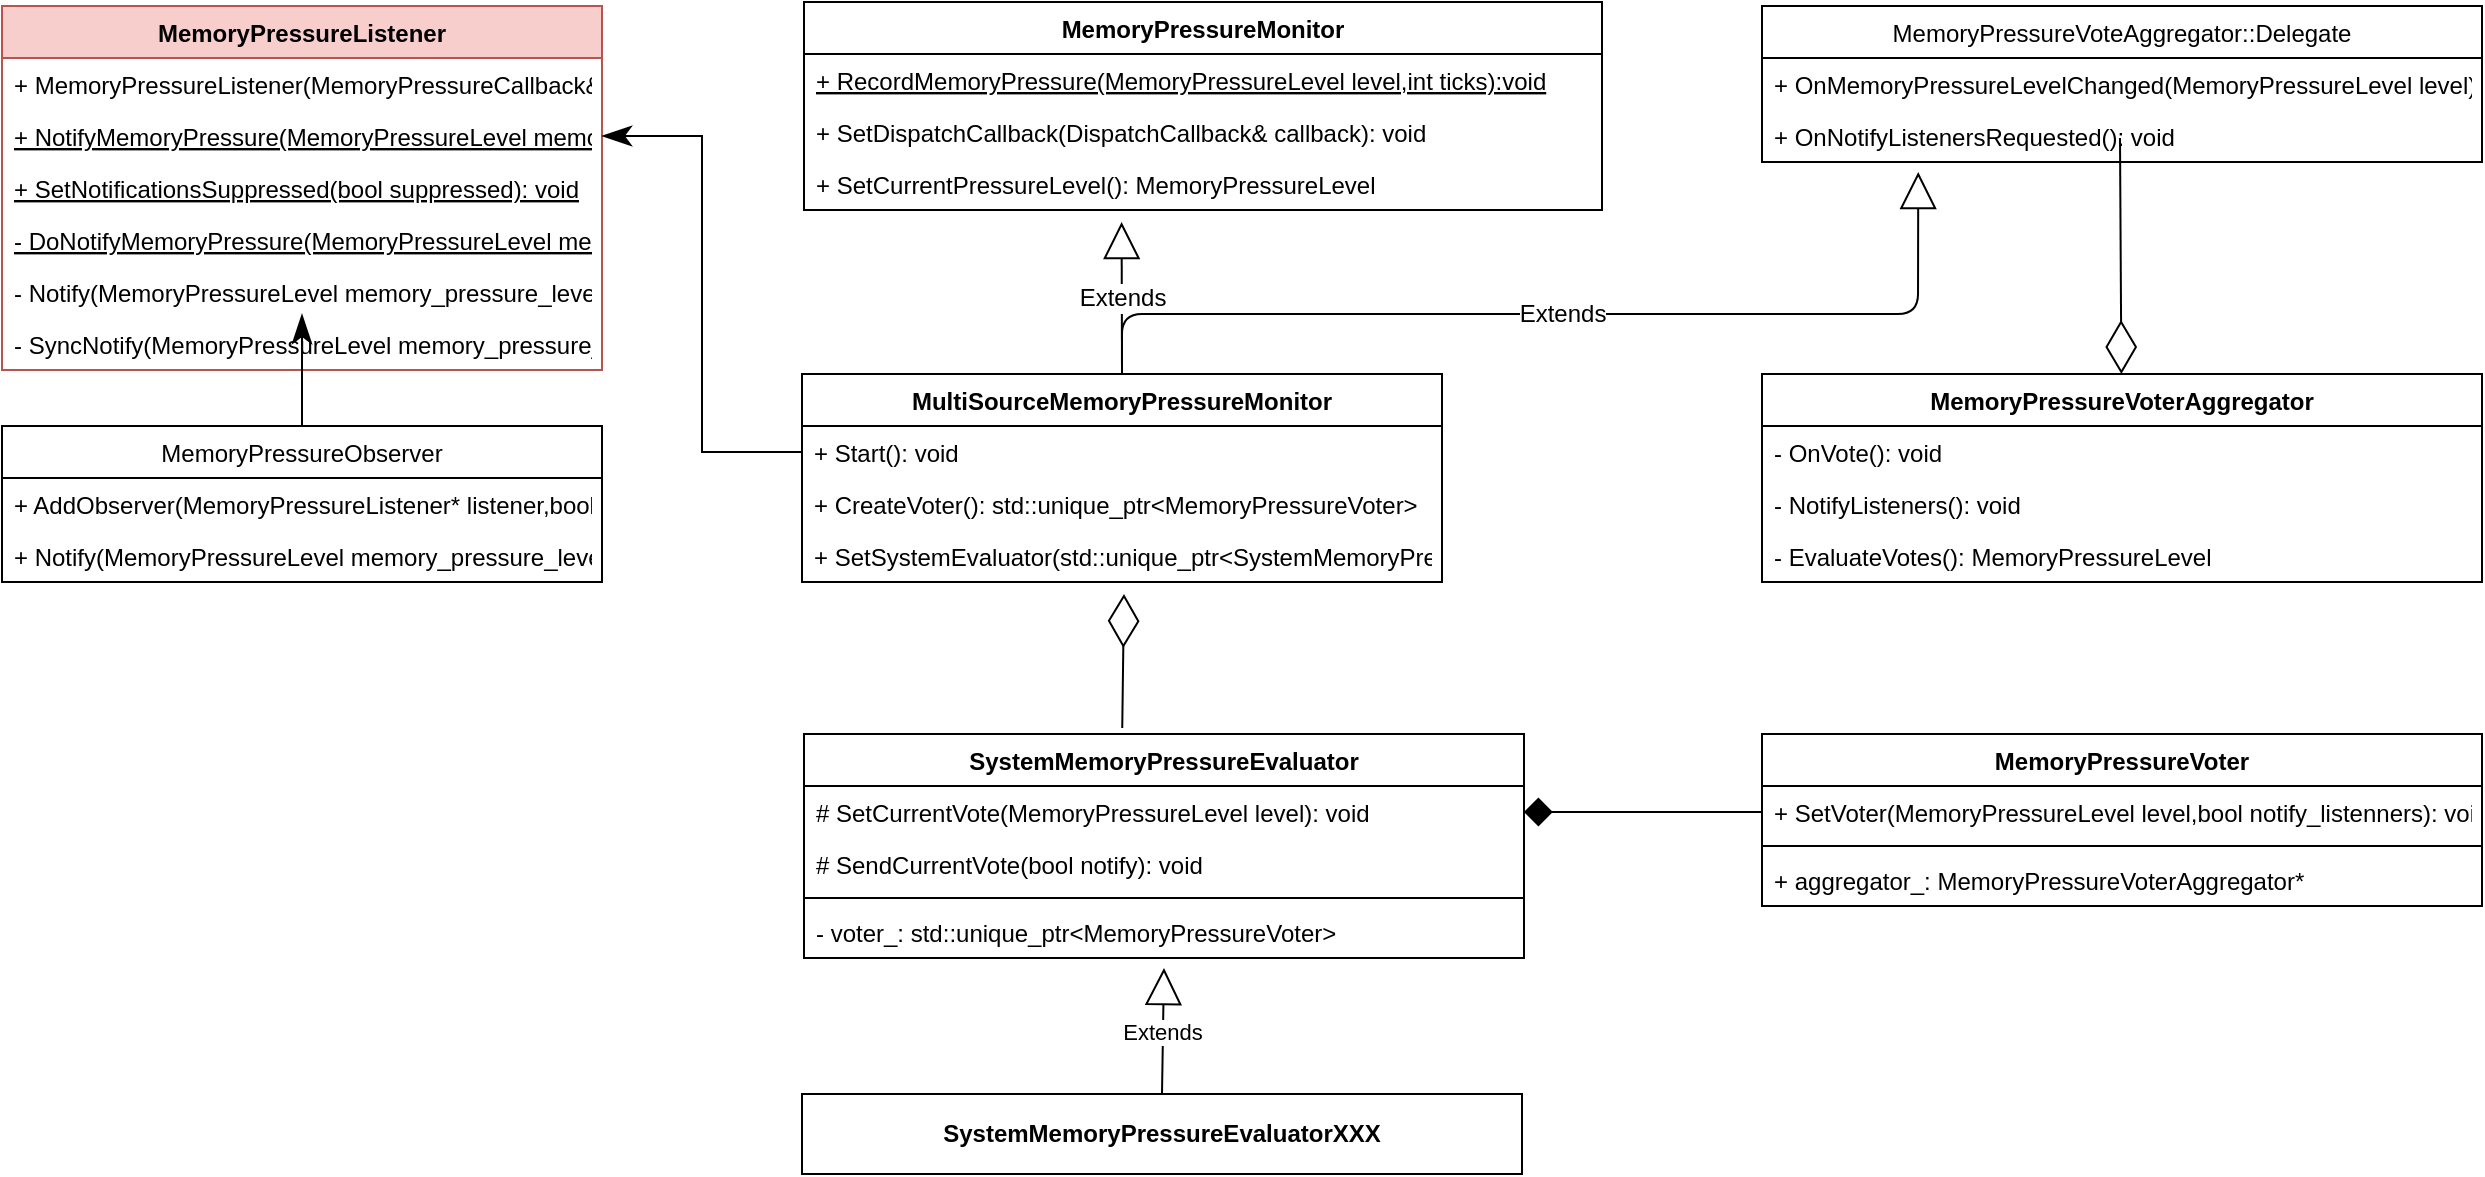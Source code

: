 <mxfile version="13.4.5" type="device"><diagram id="TqlcU-rod6UXtBbF7EbC" name="Page-1"><mxGraphModel dx="1422" dy="-347" grid="1" gridSize="10" guides="1" tooltips="1" connect="1" arrows="1" fold="1" page="1" pageScale="1" pageWidth="827" pageHeight="1169" math="0" shadow="0"><root><mxCell id="0"/><mxCell id="1" parent="0"/><mxCell id="CxwFCGkNEML4AlBxMhuO-1" value="" style="endArrow=diamond;endFill=1;endSize=12;html=1;strokeWidth=1;fontSize=12;entryX=1;entryY=0.5;entryDx=0;entryDy=0;exitX=0;exitY=0.5;exitDx=0;exitDy=0;" edge="1" parent="1" source="CxwFCGkNEML4AlBxMhuO-20" target="CxwFCGkNEML4AlBxMhuO-15"><mxGeometry width="160" relative="1" as="geometry"><mxPoint x="1450" y="1630" as="sourcePoint"/><mxPoint x="1610" y="1630" as="targetPoint"/></mxGeometry></mxCell><mxCell id="CxwFCGkNEML4AlBxMhuO-2" value="MultiSourceMemoryPressureMonitor" style="swimlane;fontStyle=1;align=center;verticalAlign=top;childLayout=stackLayout;horizontal=1;startSize=26;horizontalStack=0;resizeParent=1;resizeParentMax=0;resizeLast=0;collapsible=1;marginBottom=0;fontSize=12;" vertex="1" parent="1"><mxGeometry x="880" y="1680" width="320" height="104" as="geometry"/></mxCell><mxCell id="CxwFCGkNEML4AlBxMhuO-3" value="+ Start(): void" style="text;strokeColor=none;fillColor=none;align=left;verticalAlign=top;spacingLeft=4;spacingRight=4;overflow=hidden;rotatable=0;points=[[0,0.5],[1,0.5]];portConstraint=eastwest;" vertex="1" parent="CxwFCGkNEML4AlBxMhuO-2"><mxGeometry y="26" width="320" height="26" as="geometry"/></mxCell><mxCell id="CxwFCGkNEML4AlBxMhuO-4" value="+ CreateVoter(): std::unique_ptr&lt;MemoryPressureVoter&gt;" style="text;strokeColor=none;fillColor=none;align=left;verticalAlign=top;spacingLeft=4;spacingRight=4;overflow=hidden;rotatable=0;points=[[0,0.5],[1,0.5]];portConstraint=eastwest;" vertex="1" parent="CxwFCGkNEML4AlBxMhuO-2"><mxGeometry y="52" width="320" height="26" as="geometry"/></mxCell><mxCell id="CxwFCGkNEML4AlBxMhuO-5" value="+ SetSystemEvaluator(std::unique_ptr&lt;SystemMemoryPressureEvaluator&gt; evaluator) :void" style="text;strokeColor=none;fillColor=none;align=left;verticalAlign=top;spacingLeft=4;spacingRight=4;overflow=hidden;rotatable=0;points=[[0,0.5],[1,0.5]];portConstraint=eastwest;" vertex="1" parent="CxwFCGkNEML4AlBxMhuO-2"><mxGeometry y="78" width="320" height="26" as="geometry"/></mxCell><mxCell id="CxwFCGkNEML4AlBxMhuO-6" value="MemoryPressureVoterAggregator" style="swimlane;fontStyle=1;align=center;verticalAlign=top;childLayout=stackLayout;horizontal=1;startSize=26;horizontalStack=0;resizeParent=1;resizeParentMax=0;resizeLast=0;collapsible=1;marginBottom=0;fontSize=12;" vertex="1" parent="1"><mxGeometry x="1360" y="1680" width="360" height="104" as="geometry"/></mxCell><mxCell id="CxwFCGkNEML4AlBxMhuO-7" value="- OnVote(): void" style="text;strokeColor=none;fillColor=none;align=left;verticalAlign=top;spacingLeft=4;spacingRight=4;overflow=hidden;rotatable=0;points=[[0,0.5],[1,0.5]];portConstraint=eastwest;" vertex="1" parent="CxwFCGkNEML4AlBxMhuO-6"><mxGeometry y="26" width="360" height="26" as="geometry"/></mxCell><mxCell id="CxwFCGkNEML4AlBxMhuO-8" value="- NotifyListeners(): void" style="text;strokeColor=none;fillColor=none;align=left;verticalAlign=top;spacingLeft=4;spacingRight=4;overflow=hidden;rotatable=0;points=[[0,0.5],[1,0.5]];portConstraint=eastwest;" vertex="1" parent="CxwFCGkNEML4AlBxMhuO-6"><mxGeometry y="52" width="360" height="26" as="geometry"/></mxCell><mxCell id="CxwFCGkNEML4AlBxMhuO-9" value="- EvaluateVotes(): MemoryPressureLevel" style="text;strokeColor=none;fillColor=none;align=left;verticalAlign=top;spacingLeft=4;spacingRight=4;overflow=hidden;rotatable=0;points=[[0,0.5],[1,0.5]];portConstraint=eastwest;" vertex="1" parent="CxwFCGkNEML4AlBxMhuO-6"><mxGeometry y="78" width="360" height="26" as="geometry"/></mxCell><mxCell id="CxwFCGkNEML4AlBxMhuO-10" value="" style="endArrow=diamondThin;endFill=0;endSize=24;html=1;strokeWidth=1;fontSize=12;" edge="1" parent="1" target="CxwFCGkNEML4AlBxMhuO-6"><mxGeometry width="160" relative="1" as="geometry"><mxPoint x="1539" y="1562" as="sourcePoint"/><mxPoint x="1610" y="1610" as="targetPoint"/></mxGeometry></mxCell><mxCell id="CxwFCGkNEML4AlBxMhuO-11" value="Extends" style="endArrow=block;endSize=16;endFill=0;html=1;strokeWidth=1;fontSize=12;exitX=0.5;exitY=0;exitDx=0;exitDy=0;entryX=0.398;entryY=1.231;entryDx=0;entryDy=0;entryPerimeter=0;" edge="1" parent="1" source="CxwFCGkNEML4AlBxMhuO-2" target="CxwFCGkNEML4AlBxMhuO-26"><mxGeometry width="160" relative="1" as="geometry"><mxPoint x="1450" y="1610" as="sourcePoint"/><mxPoint x="1610" y="1610" as="targetPoint"/></mxGeometry></mxCell><mxCell id="CxwFCGkNEML4AlBxMhuO-12" value="Extends" style="endArrow=block;endSize=16;endFill=0;html=1;strokeWidth=1;fontSize=12;exitX=0.5;exitY=0;exitDx=0;exitDy=0;entryX=0.217;entryY=1.192;entryDx=0;entryDy=0;entryPerimeter=0;" edge="1" parent="1" source="CxwFCGkNEML4AlBxMhuO-2" target="CxwFCGkNEML4AlBxMhuO-29"><mxGeometry width="160" relative="1" as="geometry"><mxPoint x="1450" y="1610" as="sourcePoint"/><mxPoint x="1610" y="1610" as="targetPoint"/><Array as="points"><mxPoint x="1040" y="1650"/><mxPoint x="1438" y="1650"/></Array></mxGeometry></mxCell><mxCell id="CxwFCGkNEML4AlBxMhuO-13" value="" style="endArrow=diamondThin;endFill=0;endSize=24;html=1;strokeWidth=1;fontSize=12;exitX=0.442;exitY=-0.027;exitDx=0;exitDy=0;exitPerimeter=0;" edge="1" parent="1" source="CxwFCGkNEML4AlBxMhuO-14"><mxGeometry width="160" relative="1" as="geometry"><mxPoint x="1041" y="1840" as="sourcePoint"/><mxPoint x="1041" y="1790" as="targetPoint"/></mxGeometry></mxCell><mxCell id="CxwFCGkNEML4AlBxMhuO-14" value="SystemMemoryPressureEvaluator" style="swimlane;fontStyle=1;align=center;verticalAlign=top;childLayout=stackLayout;horizontal=1;startSize=26;horizontalStack=0;resizeParent=1;resizeParentMax=0;resizeLast=0;collapsible=1;marginBottom=0;fontSize=12;" vertex="1" parent="1"><mxGeometry x="881" y="1860" width="360" height="112" as="geometry"/></mxCell><mxCell id="CxwFCGkNEML4AlBxMhuO-15" value="# SetCurrentVote(MemoryPressureLevel level): void" style="text;strokeColor=none;fillColor=none;align=left;verticalAlign=top;spacingLeft=4;spacingRight=4;overflow=hidden;rotatable=0;points=[[0,0.5],[1,0.5]];portConstraint=eastwest;" vertex="1" parent="CxwFCGkNEML4AlBxMhuO-14"><mxGeometry y="26" width="360" height="26" as="geometry"/></mxCell><mxCell id="CxwFCGkNEML4AlBxMhuO-16" value="# SendCurrentVote(bool notify): void" style="text;strokeColor=none;fillColor=none;align=left;verticalAlign=top;spacingLeft=4;spacingRight=4;overflow=hidden;rotatable=0;points=[[0,0.5],[1,0.5]];portConstraint=eastwest;" vertex="1" parent="CxwFCGkNEML4AlBxMhuO-14"><mxGeometry y="52" width="360" height="26" as="geometry"/></mxCell><mxCell id="CxwFCGkNEML4AlBxMhuO-17" value="" style="line;strokeWidth=1;fillColor=none;align=left;verticalAlign=middle;spacingTop=-1;spacingLeft=3;spacingRight=3;rotatable=0;labelPosition=right;points=[];portConstraint=eastwest;" vertex="1" parent="CxwFCGkNEML4AlBxMhuO-14"><mxGeometry y="78" width="360" height="8" as="geometry"/></mxCell><mxCell id="CxwFCGkNEML4AlBxMhuO-18" value="- voter_: std::unique_ptr&lt;MemoryPressureVoter&gt;" style="text;strokeColor=none;fillColor=none;align=left;verticalAlign=top;spacingLeft=4;spacingRight=4;overflow=hidden;rotatable=0;points=[[0,0.5],[1,0.5]];portConstraint=eastwest;" vertex="1" parent="CxwFCGkNEML4AlBxMhuO-14"><mxGeometry y="86" width="360" height="26" as="geometry"/></mxCell><mxCell id="CxwFCGkNEML4AlBxMhuO-19" value="MemoryPressureVoter" style="swimlane;fontStyle=1;align=center;verticalAlign=top;childLayout=stackLayout;horizontal=1;startSize=26;horizontalStack=0;resizeParent=1;resizeParentMax=0;resizeLast=0;collapsible=1;marginBottom=0;fontSize=12;" vertex="1" parent="1"><mxGeometry x="1360" y="1860" width="360" height="86" as="geometry"/></mxCell><mxCell id="CxwFCGkNEML4AlBxMhuO-20" value="+ SetVoter(MemoryPressureLevel level,bool notify_listenners): void" style="text;strokeColor=none;fillColor=none;align=left;verticalAlign=top;spacingLeft=4;spacingRight=4;overflow=hidden;rotatable=0;points=[[0,0.5],[1,0.5]];portConstraint=eastwest;" vertex="1" parent="CxwFCGkNEML4AlBxMhuO-19"><mxGeometry y="26" width="360" height="26" as="geometry"/></mxCell><mxCell id="CxwFCGkNEML4AlBxMhuO-21" value="" style="line;strokeWidth=1;fillColor=none;align=left;verticalAlign=middle;spacingTop=-1;spacingLeft=3;spacingRight=3;rotatable=0;labelPosition=right;points=[];portConstraint=eastwest;" vertex="1" parent="CxwFCGkNEML4AlBxMhuO-19"><mxGeometry y="52" width="360" height="8" as="geometry"/></mxCell><mxCell id="CxwFCGkNEML4AlBxMhuO-22" value="+ aggregator_: MemoryPressureVoterAggregator*" style="text;strokeColor=none;fillColor=none;align=left;verticalAlign=top;spacingLeft=4;spacingRight=4;overflow=hidden;rotatable=0;points=[[0,0.5],[1,0.5]];portConstraint=eastwest;" vertex="1" parent="CxwFCGkNEML4AlBxMhuO-19"><mxGeometry y="60" width="360" height="26" as="geometry"/></mxCell><mxCell id="CxwFCGkNEML4AlBxMhuO-23" value="MemoryPressureMonitor" style="swimlane;fontStyle=1;align=center;verticalAlign=top;childLayout=stackLayout;horizontal=1;startSize=26;horizontalStack=0;resizeParent=1;resizeParentMax=0;resizeLast=0;collapsible=1;marginBottom=0;fontSize=12;" vertex="1" parent="1"><mxGeometry x="881" y="1494" width="399" height="104" as="geometry"/></mxCell><mxCell id="CxwFCGkNEML4AlBxMhuO-24" value="+ RecordMemoryPressure(MemoryPressureLevel level,int ticks):void" style="text;strokeColor=none;fillColor=none;align=left;verticalAlign=top;spacingLeft=4;spacingRight=4;overflow=hidden;rotatable=0;points=[[0,0.5],[1,0.5]];portConstraint=eastwest;fontStyle=4" vertex="1" parent="CxwFCGkNEML4AlBxMhuO-23"><mxGeometry y="26" width="399" height="26" as="geometry"/></mxCell><mxCell id="CxwFCGkNEML4AlBxMhuO-25" value="+ SetDispatchCallback(DispatchCallback&amp; callback): void" style="text;strokeColor=none;fillColor=none;align=left;verticalAlign=top;spacingLeft=4;spacingRight=4;overflow=hidden;rotatable=0;points=[[0,0.5],[1,0.5]];portConstraint=eastwest;fontStyle=0" vertex="1" parent="CxwFCGkNEML4AlBxMhuO-23"><mxGeometry y="52" width="399" height="26" as="geometry"/></mxCell><mxCell id="CxwFCGkNEML4AlBxMhuO-26" value="+ SetCurrentPressureLevel(): MemoryPressureLevel" style="text;strokeColor=none;fillColor=none;align=left;verticalAlign=top;spacingLeft=4;spacingRight=4;overflow=hidden;rotatable=0;points=[[0,0.5],[1,0.5]];portConstraint=eastwest;fontStyle=0" vertex="1" parent="CxwFCGkNEML4AlBxMhuO-23"><mxGeometry y="78" width="399" height="26" as="geometry"/></mxCell><mxCell id="CxwFCGkNEML4AlBxMhuO-27" value="MemoryPressureVoteAggregator::Delegate" style="swimlane;fontStyle=0;childLayout=stackLayout;horizontal=1;startSize=26;fillColor=none;horizontalStack=0;resizeParent=1;resizeParentMax=0;resizeLast=0;collapsible=1;marginBottom=0;fontSize=12;align=center;" vertex="1" parent="1"><mxGeometry x="1360" y="1496" width="360" height="78" as="geometry"/></mxCell><mxCell id="CxwFCGkNEML4AlBxMhuO-28" value="+ OnMemoryPressureLevelChanged(MemoryPressureLevel level): void" style="text;strokeColor=none;fillColor=none;align=left;verticalAlign=top;spacingLeft=4;spacingRight=4;overflow=hidden;rotatable=0;points=[[0,0.5],[1,0.5]];portConstraint=eastwest;" vertex="1" parent="CxwFCGkNEML4AlBxMhuO-27"><mxGeometry y="26" width="360" height="26" as="geometry"/></mxCell><mxCell id="CxwFCGkNEML4AlBxMhuO-29" value="+ OnNotifyListenersRequested(): void" style="text;strokeColor=none;fillColor=none;align=left;verticalAlign=top;spacingLeft=4;spacingRight=4;overflow=hidden;rotatable=0;points=[[0,0.5],[1,0.5]];portConstraint=eastwest;" vertex="1" parent="CxwFCGkNEML4AlBxMhuO-27"><mxGeometry y="52" width="360" height="26" as="geometry"/></mxCell><mxCell id="CxwFCGkNEML4AlBxMhuO-30" value="MemoryPressureListener" style="swimlane;fontStyle=1;align=center;verticalAlign=top;childLayout=stackLayout;horizontal=1;startSize=26;horizontalStack=0;resizeParent=1;resizeParentMax=0;resizeLast=0;collapsible=1;marginBottom=0;fontSize=12;fillColor=#f8cecc;strokeColor=#b85450;" vertex="1" parent="1"><mxGeometry x="480" y="1496" width="300" height="182" as="geometry"/></mxCell><mxCell id="CxwFCGkNEML4AlBxMhuO-43" value="+ MemoryPressureListener(MemoryPressureCallback&amp;)" style="text;strokeColor=none;fillColor=none;align=left;verticalAlign=top;spacingLeft=4;spacingRight=4;overflow=hidden;rotatable=0;points=[[0,0.5],[1,0.5]];portConstraint=eastwest;fontStyle=0" vertex="1" parent="CxwFCGkNEML4AlBxMhuO-30"><mxGeometry y="26" width="300" height="26" as="geometry"/></mxCell><mxCell id="CxwFCGkNEML4AlBxMhuO-31" value="+ NotifyMemoryPressure(MemoryPressureLevel memory_pressure_level): void" style="text;strokeColor=none;fillColor=none;align=left;verticalAlign=top;spacingLeft=4;spacingRight=4;overflow=hidden;rotatable=0;points=[[0,0.5],[1,0.5]];portConstraint=eastwest;fontStyle=4" vertex="1" parent="CxwFCGkNEML4AlBxMhuO-30"><mxGeometry y="52" width="300" height="26" as="geometry"/></mxCell><mxCell id="CxwFCGkNEML4AlBxMhuO-32" value="+ SetNotificationsSuppressed(bool suppressed): void" style="text;strokeColor=none;fillColor=none;align=left;verticalAlign=top;spacingLeft=4;spacingRight=4;overflow=hidden;rotatable=0;points=[[0,0.5],[1,0.5]];portConstraint=eastwest;fontStyle=4" vertex="1" parent="CxwFCGkNEML4AlBxMhuO-30"><mxGeometry y="78" width="300" height="26" as="geometry"/></mxCell><mxCell id="CxwFCGkNEML4AlBxMhuO-33" value="- DoNotifyMemoryPressure(MemoryPressureLevel memory_pressure_level): void" style="text;strokeColor=none;fillColor=none;align=left;verticalAlign=top;spacingLeft=4;spacingRight=4;overflow=hidden;rotatable=0;points=[[0,0.5],[1,0.5]];portConstraint=eastwest;fontStyle=4" vertex="1" parent="CxwFCGkNEML4AlBxMhuO-30"><mxGeometry y="104" width="300" height="26" as="geometry"/></mxCell><mxCell id="CxwFCGkNEML4AlBxMhuO-34" value="- Notify(MemoryPressureLevel memory_pressure_level): void" style="text;strokeColor=none;fillColor=none;align=left;verticalAlign=top;spacingLeft=4;spacingRight=4;overflow=hidden;rotatable=0;points=[[0,0.5],[1,0.5]];portConstraint=eastwest;fontStyle=0" vertex="1" parent="CxwFCGkNEML4AlBxMhuO-30"><mxGeometry y="130" width="300" height="26" as="geometry"/></mxCell><mxCell id="CxwFCGkNEML4AlBxMhuO-35" value="- SyncNotify(MemoryPressureLevel memory_pressure_level): void" style="text;strokeColor=none;fillColor=none;align=left;verticalAlign=top;spacingLeft=4;spacingRight=4;overflow=hidden;rotatable=0;points=[[0,0.5],[1,0.5]];portConstraint=eastwest;fontStyle=0" vertex="1" parent="CxwFCGkNEML4AlBxMhuO-30"><mxGeometry y="156" width="300" height="26" as="geometry"/></mxCell><mxCell id="CxwFCGkNEML4AlBxMhuO-36" style="edgeStyle=none;rounded=0;orthogonalLoop=1;jettySize=auto;html=1;exitX=0.5;exitY=0;exitDx=0;exitDy=0;endArrow=classicThin;endFill=1;endSize=12;strokeWidth=1;fontSize=12;" edge="1" parent="1" source="CxwFCGkNEML4AlBxMhuO-37"><mxGeometry relative="1" as="geometry"><mxPoint x="630" y="1650" as="targetPoint"/></mxGeometry></mxCell><mxCell id="CxwFCGkNEML4AlBxMhuO-37" value="MemoryPressureObserver" style="swimlane;fontStyle=0;childLayout=stackLayout;horizontal=1;startSize=26;fillColor=none;horizontalStack=0;resizeParent=1;resizeParentMax=0;resizeLast=0;collapsible=1;marginBottom=0;fontSize=12;align=center;" vertex="1" parent="1"><mxGeometry x="480" y="1706" width="300" height="78" as="geometry"/></mxCell><mxCell id="CxwFCGkNEML4AlBxMhuO-38" value="+ AddObserver(MemoryPressureListener* listener,bool sync): void" style="text;strokeColor=none;fillColor=none;align=left;verticalAlign=top;spacingLeft=4;spacingRight=4;overflow=hidden;rotatable=0;points=[[0,0.5],[1,0.5]];portConstraint=eastwest;" vertex="1" parent="CxwFCGkNEML4AlBxMhuO-37"><mxGeometry y="26" width="300" height="26" as="geometry"/></mxCell><mxCell id="CxwFCGkNEML4AlBxMhuO-39" value="+ Notify(MemoryPressureLevel memory_pressure_level): void" style="text;strokeColor=none;fillColor=none;align=left;verticalAlign=top;spacingLeft=4;spacingRight=4;overflow=hidden;rotatable=0;points=[[0,0.5],[1,0.5]];portConstraint=eastwest;fontStyle=0" vertex="1" parent="CxwFCGkNEML4AlBxMhuO-37"><mxGeometry y="52" width="300" height="26" as="geometry"/></mxCell><mxCell id="CxwFCGkNEML4AlBxMhuO-40" style="edgeStyle=none;rounded=0;orthogonalLoop=1;jettySize=auto;html=1;exitX=0;exitY=0.5;exitDx=0;exitDy=0;entryX=1;entryY=0.5;entryDx=0;entryDy=0;endArrow=classicThin;endFill=1;endSize=12;strokeWidth=1;fontSize=12;" edge="1" parent="1" source="CxwFCGkNEML4AlBxMhuO-3" target="CxwFCGkNEML4AlBxMhuO-31"><mxGeometry relative="1" as="geometry"><Array as="points"><mxPoint x="830" y="1719"/><mxPoint x="830" y="1561"/></Array></mxGeometry></mxCell><mxCell id="CxwFCGkNEML4AlBxMhuO-41" value="&lt;span style=&quot;font-weight: 700&quot;&gt;SystemMemoryPressureEvaluatorXXX&lt;/span&gt;" style="rounded=0;whiteSpace=wrap;html=1;" vertex="1" parent="1"><mxGeometry x="880" y="2040" width="360" height="40" as="geometry"/></mxCell><mxCell id="CxwFCGkNEML4AlBxMhuO-42" value="Extends" style="endArrow=block;endSize=16;endFill=0;html=1;exitX=0.5;exitY=0;exitDx=0;exitDy=0;" edge="1" parent="1" source="CxwFCGkNEML4AlBxMhuO-41"><mxGeometry width="160" relative="1" as="geometry"><mxPoint x="1060" y="1800" as="sourcePoint"/><mxPoint x="1061" y="1977" as="targetPoint"/></mxGeometry></mxCell></root></mxGraphModel></diagram></mxfile>
